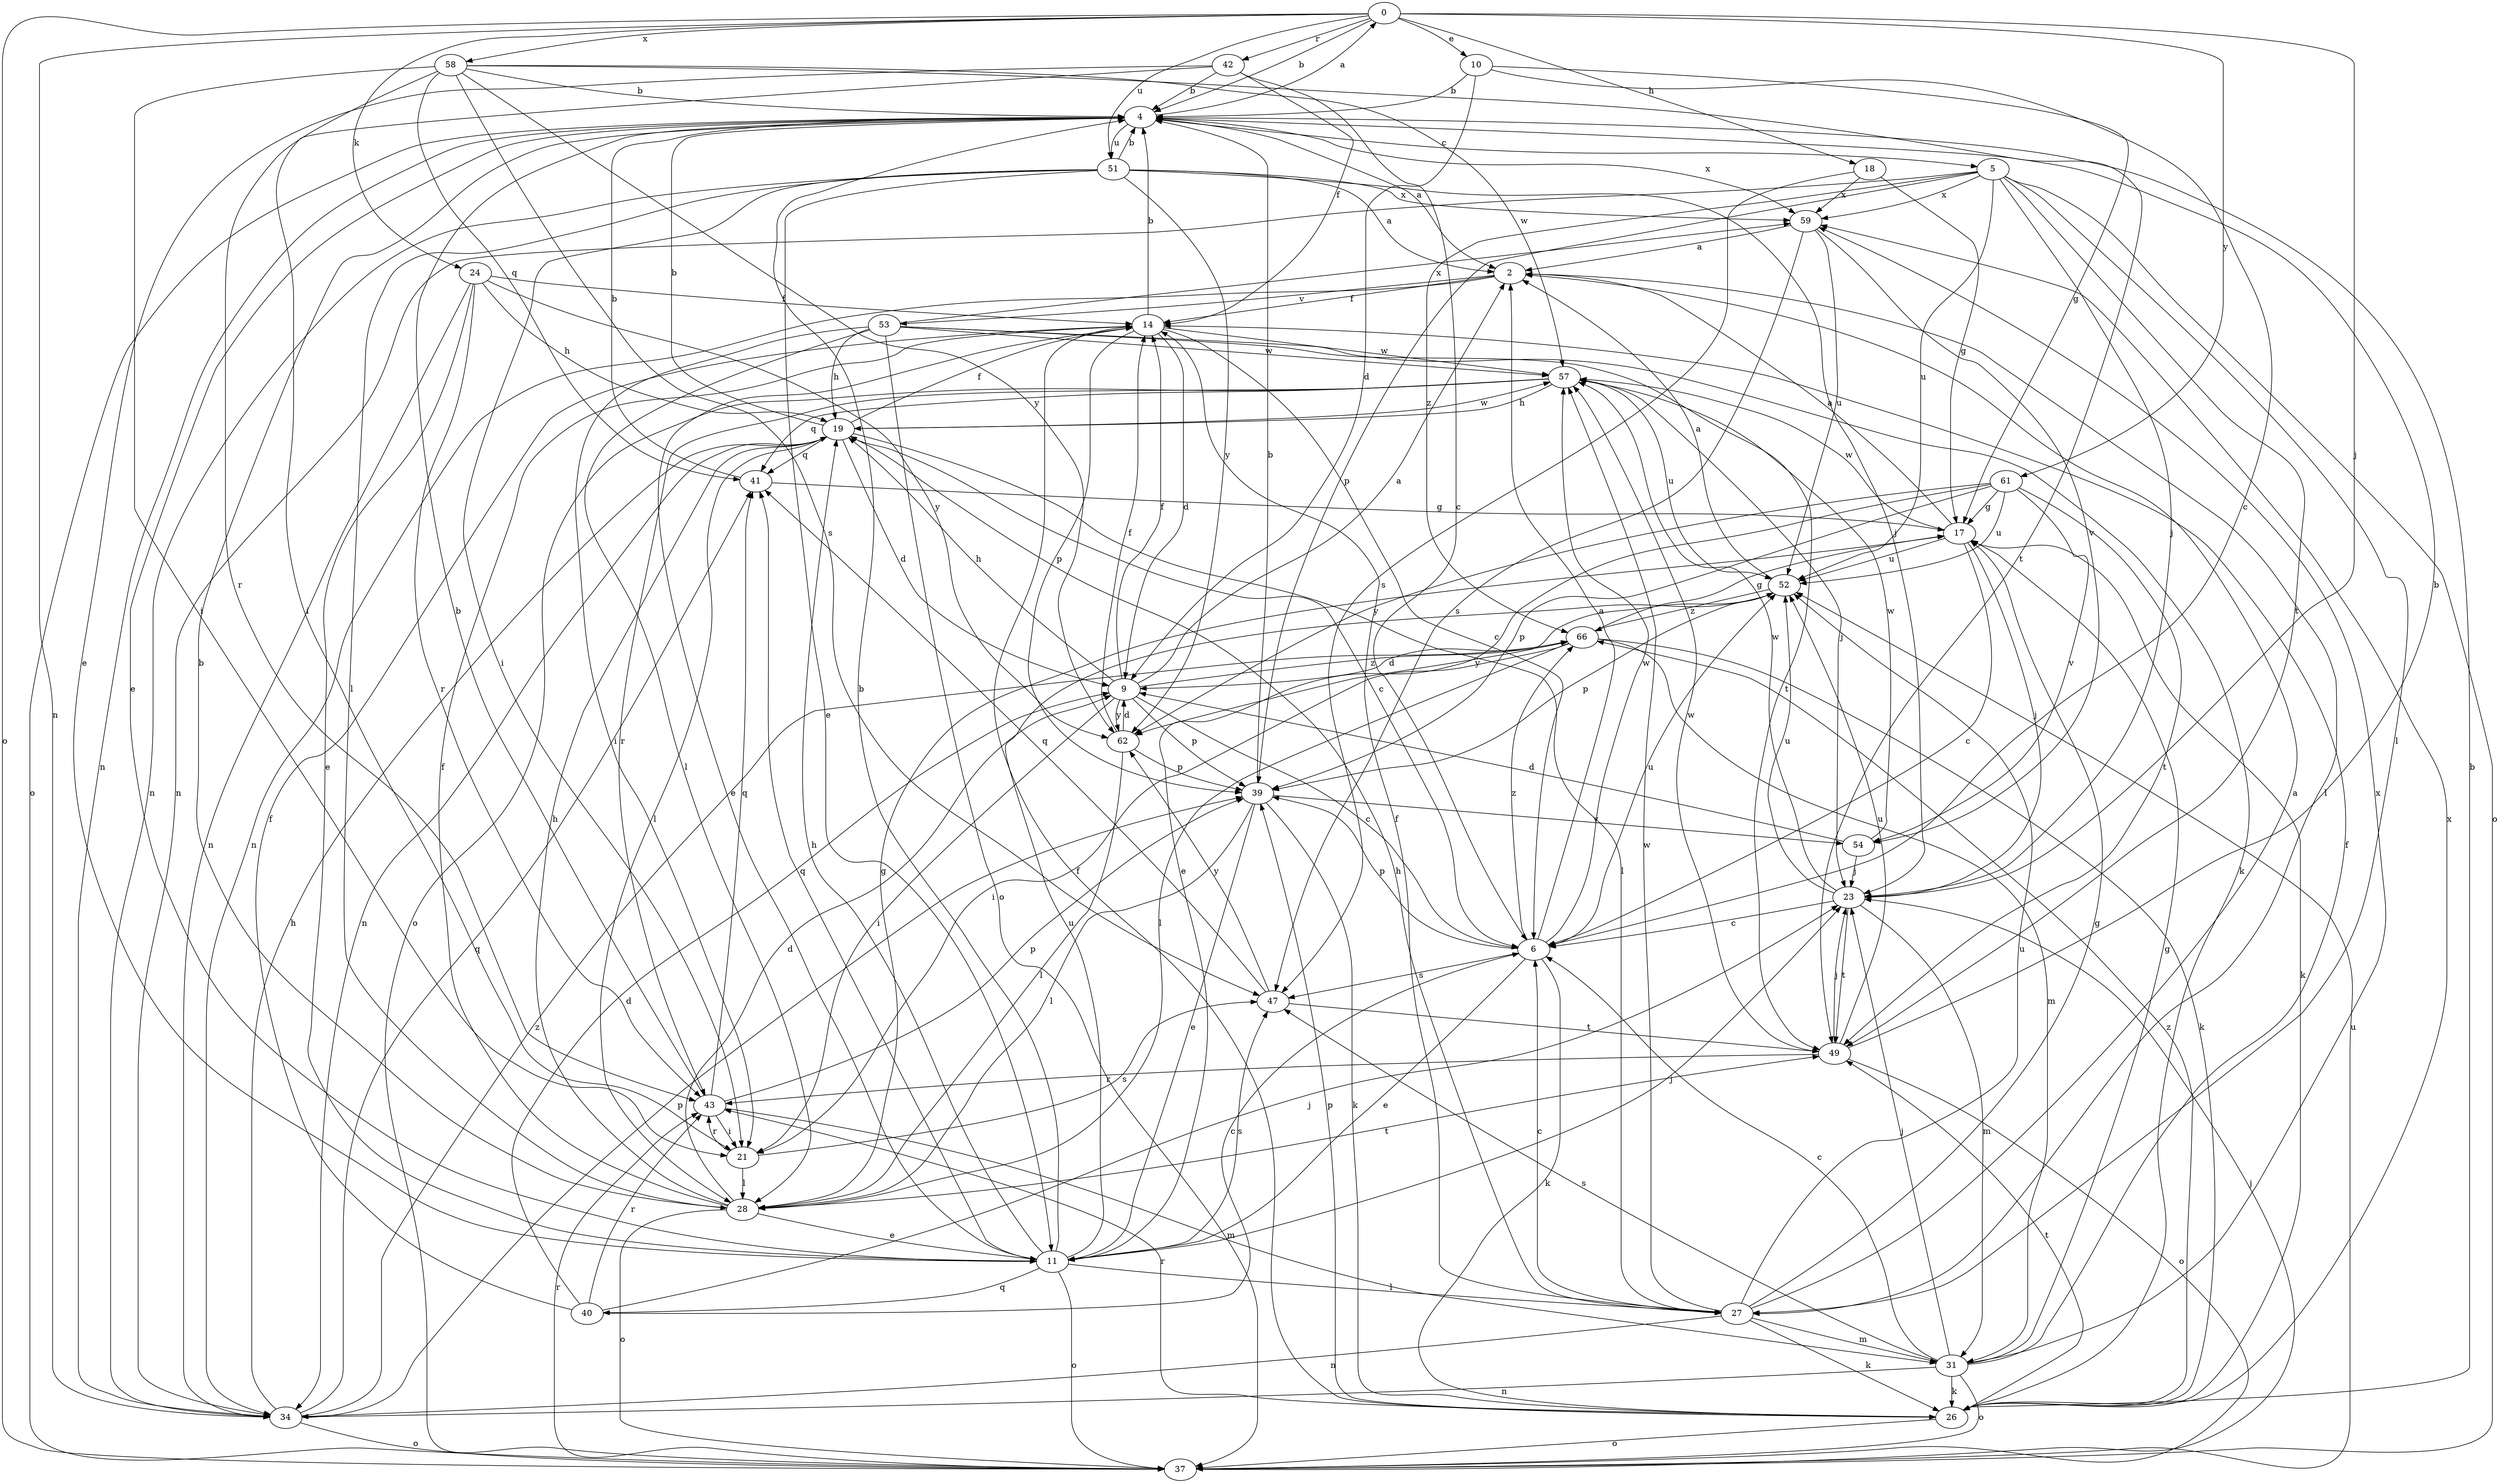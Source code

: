 strict digraph  {
0;
2;
4;
5;
6;
9;
10;
11;
14;
17;
18;
19;
21;
23;
24;
26;
27;
28;
31;
34;
37;
39;
40;
41;
42;
43;
47;
49;
51;
52;
53;
54;
57;
58;
59;
61;
62;
66;
0 -> 4  [label=b];
0 -> 10  [label=e];
0 -> 18  [label=h];
0 -> 23  [label=j];
0 -> 24  [label=k];
0 -> 34  [label=n];
0 -> 37  [label=o];
0 -> 42  [label=r];
0 -> 51  [label=u];
0 -> 58  [label=x];
0 -> 61  [label=y];
2 -> 14  [label=f];
2 -> 27  [label=l];
2 -> 34  [label=n];
2 -> 53  [label=v];
4 -> 0  [label=a];
4 -> 2  [label=a];
4 -> 5  [label=c];
4 -> 11  [label=e];
4 -> 34  [label=n];
4 -> 37  [label=o];
4 -> 51  [label=u];
4 -> 59  [label=x];
5 -> 23  [label=j];
5 -> 27  [label=l];
5 -> 34  [label=n];
5 -> 37  [label=o];
5 -> 39  [label=p];
5 -> 49  [label=t];
5 -> 52  [label=u];
5 -> 59  [label=x];
5 -> 66  [label=z];
6 -> 2  [label=a];
6 -> 11  [label=e];
6 -> 26  [label=k];
6 -> 39  [label=p];
6 -> 47  [label=s];
6 -> 52  [label=u];
6 -> 57  [label=w];
6 -> 66  [label=z];
9 -> 2  [label=a];
9 -> 6  [label=c];
9 -> 14  [label=f];
9 -> 19  [label=h];
9 -> 21  [label=i];
9 -> 39  [label=p];
9 -> 62  [label=y];
9 -> 66  [label=z];
10 -> 4  [label=b];
10 -> 6  [label=c];
10 -> 9  [label=d];
10 -> 17  [label=g];
11 -> 4  [label=b];
11 -> 19  [label=h];
11 -> 23  [label=j];
11 -> 27  [label=l];
11 -> 37  [label=o];
11 -> 40  [label=q];
11 -> 41  [label=q];
11 -> 47  [label=s];
11 -> 52  [label=u];
14 -> 4  [label=b];
14 -> 6  [label=c];
14 -> 9  [label=d];
14 -> 11  [label=e];
14 -> 39  [label=p];
14 -> 57  [label=w];
17 -> 2  [label=a];
17 -> 6  [label=c];
17 -> 23  [label=j];
17 -> 26  [label=k];
17 -> 52  [label=u];
17 -> 57  [label=w];
18 -> 17  [label=g];
18 -> 47  [label=s];
18 -> 59  [label=x];
19 -> 4  [label=b];
19 -> 6  [label=c];
19 -> 9  [label=d];
19 -> 14  [label=f];
19 -> 27  [label=l];
19 -> 28  [label=l];
19 -> 34  [label=n];
19 -> 41  [label=q];
19 -> 57  [label=w];
21 -> 28  [label=l];
21 -> 43  [label=r];
21 -> 47  [label=s];
23 -> 6  [label=c];
23 -> 31  [label=m];
23 -> 49  [label=t];
23 -> 52  [label=u];
23 -> 57  [label=w];
24 -> 11  [label=e];
24 -> 14  [label=f];
24 -> 19  [label=h];
24 -> 34  [label=n];
24 -> 43  [label=r];
24 -> 62  [label=y];
26 -> 4  [label=b];
26 -> 14  [label=f];
26 -> 37  [label=o];
26 -> 39  [label=p];
26 -> 43  [label=r];
26 -> 49  [label=t];
26 -> 59  [label=x];
26 -> 66  [label=z];
27 -> 2  [label=a];
27 -> 6  [label=c];
27 -> 14  [label=f];
27 -> 17  [label=g];
27 -> 19  [label=h];
27 -> 26  [label=k];
27 -> 31  [label=m];
27 -> 34  [label=n];
27 -> 52  [label=u];
27 -> 57  [label=w];
28 -> 4  [label=b];
28 -> 9  [label=d];
28 -> 11  [label=e];
28 -> 14  [label=f];
28 -> 17  [label=g];
28 -> 19  [label=h];
28 -> 37  [label=o];
28 -> 49  [label=t];
31 -> 6  [label=c];
31 -> 14  [label=f];
31 -> 17  [label=g];
31 -> 23  [label=j];
31 -> 26  [label=k];
31 -> 34  [label=n];
31 -> 37  [label=o];
31 -> 47  [label=s];
31 -> 59  [label=x];
34 -> 19  [label=h];
34 -> 37  [label=o];
34 -> 39  [label=p];
34 -> 41  [label=q];
34 -> 66  [label=z];
37 -> 23  [label=j];
37 -> 43  [label=r];
37 -> 52  [label=u];
39 -> 4  [label=b];
39 -> 11  [label=e];
39 -> 26  [label=k];
39 -> 28  [label=l];
39 -> 54  [label=v];
40 -> 6  [label=c];
40 -> 9  [label=d];
40 -> 14  [label=f];
40 -> 23  [label=j];
40 -> 43  [label=r];
41 -> 4  [label=b];
41 -> 17  [label=g];
42 -> 4  [label=b];
42 -> 6  [label=c];
42 -> 11  [label=e];
42 -> 14  [label=f];
42 -> 21  [label=i];
43 -> 4  [label=b];
43 -> 21  [label=i];
43 -> 31  [label=m];
43 -> 39  [label=p];
43 -> 41  [label=q];
47 -> 41  [label=q];
47 -> 49  [label=t];
47 -> 62  [label=y];
49 -> 4  [label=b];
49 -> 23  [label=j];
49 -> 37  [label=o];
49 -> 43  [label=r];
49 -> 52  [label=u];
49 -> 57  [label=w];
51 -> 2  [label=a];
51 -> 4  [label=b];
51 -> 11  [label=e];
51 -> 21  [label=i];
51 -> 23  [label=j];
51 -> 28  [label=l];
51 -> 34  [label=n];
51 -> 59  [label=x];
51 -> 62  [label=y];
52 -> 2  [label=a];
52 -> 39  [label=p];
52 -> 62  [label=y];
52 -> 66  [label=z];
53 -> 19  [label=h];
53 -> 21  [label=i];
53 -> 26  [label=k];
53 -> 28  [label=l];
53 -> 37  [label=o];
53 -> 49  [label=t];
53 -> 57  [label=w];
53 -> 59  [label=x];
54 -> 9  [label=d];
54 -> 23  [label=j];
54 -> 57  [label=w];
57 -> 19  [label=h];
57 -> 23  [label=j];
57 -> 37  [label=o];
57 -> 41  [label=q];
57 -> 43  [label=r];
57 -> 52  [label=u];
58 -> 4  [label=b];
58 -> 21  [label=i];
58 -> 41  [label=q];
58 -> 43  [label=r];
58 -> 47  [label=s];
58 -> 49  [label=t];
58 -> 57  [label=w];
58 -> 62  [label=y];
59 -> 2  [label=a];
59 -> 47  [label=s];
59 -> 52  [label=u];
59 -> 54  [label=v];
61 -> 11  [label=e];
61 -> 17  [label=g];
61 -> 39  [label=p];
61 -> 49  [label=t];
61 -> 52  [label=u];
61 -> 54  [label=v];
61 -> 62  [label=y];
62 -> 9  [label=d];
62 -> 14  [label=f];
62 -> 28  [label=l];
62 -> 39  [label=p];
66 -> 9  [label=d];
66 -> 17  [label=g];
66 -> 21  [label=i];
66 -> 26  [label=k];
66 -> 28  [label=l];
66 -> 31  [label=m];
}
